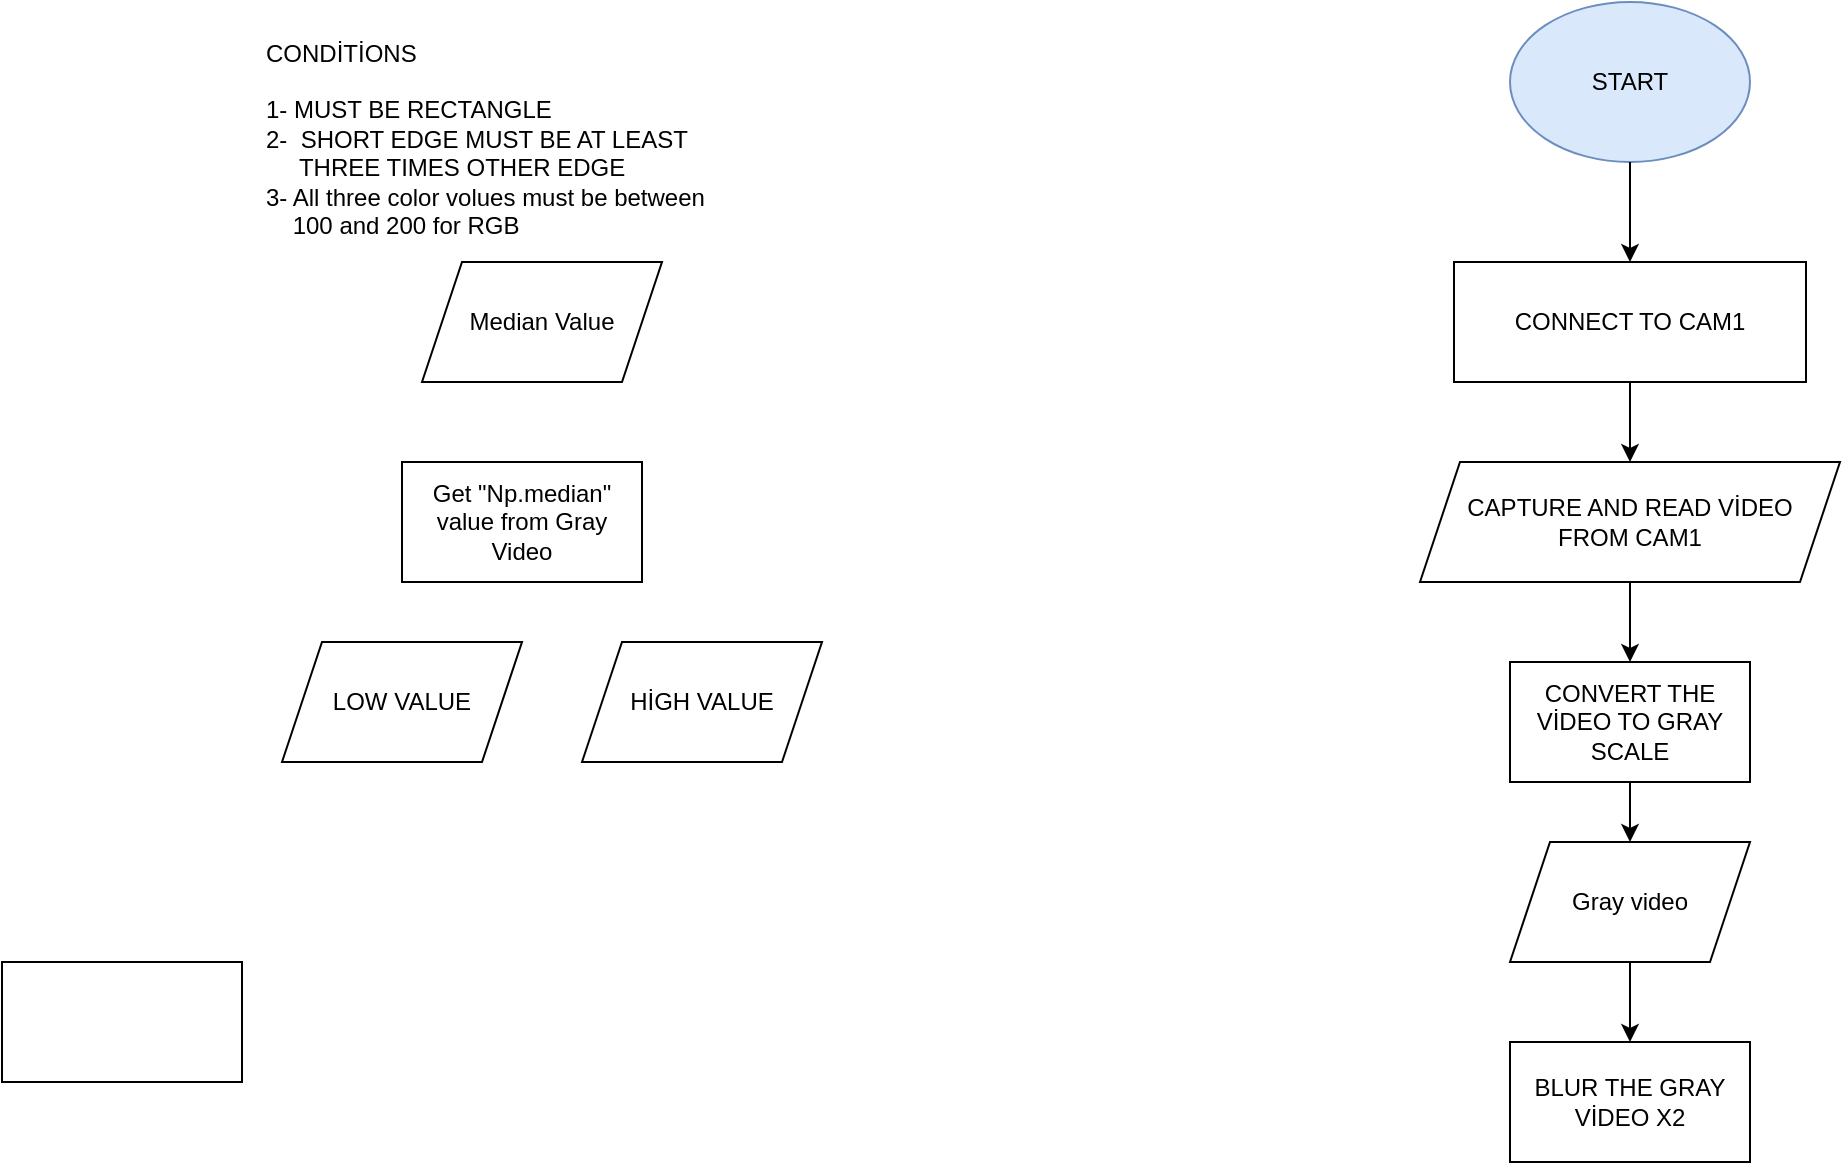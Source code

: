 <mxfile version="20.6.0" type="github">
  <diagram id="jzRgrjTGtBOBgq0wE0Cj" name="Sayfa -1">
    <mxGraphModel dx="2253" dy="715" grid="1" gridSize="10" guides="1" tooltips="1" connect="1" arrows="1" fold="1" page="1" pageScale="1" pageWidth="827" pageHeight="1169" math="0" shadow="0">
      <root>
        <mxCell id="0" />
        <mxCell id="1" parent="0" />
        <mxCell id="hrvVhJbPhJwx5Wb261zs-1" value="&lt;div&gt;START&lt;br&gt;&lt;/div&gt;" style="ellipse;whiteSpace=wrap;html=1;fillColor=#dae8fc;strokeColor=#6c8ebf;" vertex="1" parent="1">
          <mxGeometry x="354" y="20" width="120" height="80" as="geometry" />
        </mxCell>
        <mxCell id="hrvVhJbPhJwx5Wb261zs-8" style="edgeStyle=orthogonalEdgeStyle;rounded=0;orthogonalLoop=1;jettySize=auto;html=1;exitX=0.5;exitY=1;exitDx=0;exitDy=0;" edge="1" parent="1" source="hrvVhJbPhJwx5Wb261zs-3" target="hrvVhJbPhJwx5Wb261zs-6">
          <mxGeometry relative="1" as="geometry" />
        </mxCell>
        <mxCell id="hrvVhJbPhJwx5Wb261zs-3" value="CONNECT TO CAM1" style="rounded=0;whiteSpace=wrap;html=1;fontFamily=Helvetica;fontSize=12;fontColor=default;align=center;strokeColor=default;fillColor=default;" vertex="1" parent="1">
          <mxGeometry x="326" y="150" width="176" height="60" as="geometry" />
        </mxCell>
        <mxCell id="hrvVhJbPhJwx5Wb261zs-5" value="" style="endArrow=classic;html=1;rounded=0;exitX=0.5;exitY=1;exitDx=0;exitDy=0;entryX=0.5;entryY=0;entryDx=0;entryDy=0;" edge="1" parent="1" source="hrvVhJbPhJwx5Wb261zs-1" target="hrvVhJbPhJwx5Wb261zs-3">
          <mxGeometry width="50" height="50" relative="1" as="geometry">
            <mxPoint x="390" y="390" as="sourcePoint" />
            <mxPoint x="440" y="340" as="targetPoint" />
          </mxGeometry>
        </mxCell>
        <mxCell id="hrvVhJbPhJwx5Wb261zs-10" style="edgeStyle=orthogonalEdgeStyle;rounded=0;orthogonalLoop=1;jettySize=auto;html=1;entryX=0.5;entryY=0;entryDx=0;entryDy=0;" edge="1" parent="1" source="hrvVhJbPhJwx5Wb261zs-6" target="hrvVhJbPhJwx5Wb261zs-9">
          <mxGeometry relative="1" as="geometry" />
        </mxCell>
        <mxCell id="hrvVhJbPhJwx5Wb261zs-6" value="&lt;div&gt;CAPTURE AND READ VİDEO &lt;br&gt;&lt;/div&gt;&lt;div&gt;FROM CAM1&lt;/div&gt;" style="shape=parallelogram;perimeter=parallelogramPerimeter;whiteSpace=wrap;html=1;fixedSize=1;" vertex="1" parent="1">
          <mxGeometry x="309" y="250" width="210" height="60" as="geometry" />
        </mxCell>
        <mxCell id="hrvVhJbPhJwx5Wb261zs-21" style="edgeStyle=orthogonalEdgeStyle;rounded=0;orthogonalLoop=1;jettySize=auto;html=1;entryX=0.5;entryY=0;entryDx=0;entryDy=0;" edge="1" parent="1" source="hrvVhJbPhJwx5Wb261zs-9" target="hrvVhJbPhJwx5Wb261zs-20">
          <mxGeometry relative="1" as="geometry" />
        </mxCell>
        <mxCell id="hrvVhJbPhJwx5Wb261zs-9" value="CONVERT THE VİDEO TO GRAY SCALE" style="rounded=0;whiteSpace=wrap;html=1;" vertex="1" parent="1">
          <mxGeometry x="354" y="350" width="120" height="60" as="geometry" />
        </mxCell>
        <mxCell id="hrvVhJbPhJwx5Wb261zs-11" value="&lt;div align=&quot;left&quot;&gt;CONDİTİONS&lt;/div&gt;&lt;div align=&quot;left&quot;&gt;&lt;br&gt;&lt;/div&gt;&lt;div align=&quot;left&quot;&gt;1- MUST BE RECTANGLE&lt;/div&gt;&lt;div align=&quot;left&quot;&gt;2-&amp;nbsp; SHORT EDGE MUST BE AT LEAST &lt;br&gt;&lt;/div&gt;&lt;div align=&quot;left&quot;&gt;&amp;nbsp;&amp;nbsp;&amp;nbsp;&amp;nbsp; THREE TIMES OTHER EDGE&lt;/div&gt;&lt;div align=&quot;left&quot;&gt;3- All three color volues must be between &lt;br&gt;&lt;/div&gt;&lt;div align=&quot;left&quot;&gt;&amp;nbsp;&amp;nbsp;&amp;nbsp; 100 and 200 for RGB&lt;/div&gt;&lt;div align=&quot;left&quot;&gt;&lt;br&gt;&lt;/div&gt;&lt;div align=&quot;left&quot;&gt;&lt;br&gt;&lt;/div&gt;&lt;div align=&quot;left&quot;&gt;&lt;br&gt;&lt;/div&gt;" style="text;html=1;resizable=0;autosize=1;align=left;verticalAlign=middle;points=[];fillColor=none;strokeColor=none;rounded=0;" vertex="1" parent="1">
          <mxGeometry x="-270" y="30" width="240" height="160" as="geometry" />
        </mxCell>
        <mxCell id="hrvVhJbPhJwx5Wb261zs-12" value="BLUR THE GRAY VİDEO X2" style="rounded=0;whiteSpace=wrap;html=1;" vertex="1" parent="1">
          <mxGeometry x="354" y="540" width="120" height="60" as="geometry" />
        </mxCell>
        <mxCell id="hrvVhJbPhJwx5Wb261zs-14" value="LOW VALUE" style="shape=parallelogram;perimeter=parallelogramPerimeter;whiteSpace=wrap;html=1;fixedSize=1;" vertex="1" parent="1">
          <mxGeometry x="-260" y="340" width="120" height="60" as="geometry" />
        </mxCell>
        <mxCell id="hrvVhJbPhJwx5Wb261zs-16" value="HİGH VALUE" style="shape=parallelogram;perimeter=parallelogramPerimeter;whiteSpace=wrap;html=1;fixedSize=1;" vertex="1" parent="1">
          <mxGeometry x="-110" y="340" width="120" height="60" as="geometry" />
        </mxCell>
        <mxCell id="hrvVhJbPhJwx5Wb261zs-17" value="" style="rounded=0;whiteSpace=wrap;html=1;" vertex="1" parent="1">
          <mxGeometry x="-400" y="500" width="120" height="60" as="geometry" />
        </mxCell>
        <mxCell id="hrvVhJbPhJwx5Wb261zs-18" value="Median Value" style="shape=parallelogram;perimeter=parallelogramPerimeter;whiteSpace=wrap;html=1;fixedSize=1;" vertex="1" parent="1">
          <mxGeometry x="-190" y="150" width="120" height="60" as="geometry" />
        </mxCell>
        <mxCell id="hrvVhJbPhJwx5Wb261zs-19" value="Get &quot;Np.median&quot; value from Gray Video " style="rounded=0;whiteSpace=wrap;html=1;" vertex="1" parent="1">
          <mxGeometry x="-200" y="250" width="120" height="60" as="geometry" />
        </mxCell>
        <mxCell id="hrvVhJbPhJwx5Wb261zs-22" style="edgeStyle=orthogonalEdgeStyle;rounded=0;orthogonalLoop=1;jettySize=auto;html=1;entryX=0.5;entryY=0;entryDx=0;entryDy=0;" edge="1" parent="1" source="hrvVhJbPhJwx5Wb261zs-20" target="hrvVhJbPhJwx5Wb261zs-12">
          <mxGeometry relative="1" as="geometry" />
        </mxCell>
        <mxCell id="hrvVhJbPhJwx5Wb261zs-20" value="Gray video" style="shape=parallelogram;perimeter=parallelogramPerimeter;whiteSpace=wrap;html=1;fixedSize=1;" vertex="1" parent="1">
          <mxGeometry x="354" y="440" width="120" height="60" as="geometry" />
        </mxCell>
      </root>
    </mxGraphModel>
  </diagram>
</mxfile>

